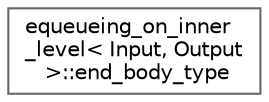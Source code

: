 digraph "类继承关系图"
{
 // LATEX_PDF_SIZE
  bgcolor="transparent";
  edge [fontname=Helvetica,fontsize=10,labelfontname=Helvetica,labelfontsize=10];
  node [fontname=Helvetica,fontsize=10,shape=box,height=0.2,width=0.4];
  rankdir="LR";
  Node0 [id="Node000000",label="equeueing_on_inner\l_level\< Input, Output\l \>::end_body_type",height=0.2,width=0.4,color="grey40", fillcolor="white", style="filled",URL="$classequeueing__on__inner__level_1_1end__body__type.html",tooltip=" "];
}
